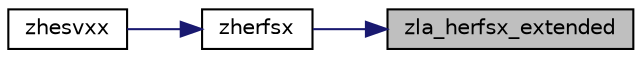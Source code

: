 digraph "zla_herfsx_extended"
{
 // LATEX_PDF_SIZE
  edge [fontname="Helvetica",fontsize="10",labelfontname="Helvetica",labelfontsize="10"];
  node [fontname="Helvetica",fontsize="10",shape=record];
  rankdir="RL";
  Node1 [label="zla_herfsx_extended",height=0.2,width=0.4,color="black", fillcolor="grey75", style="filled", fontcolor="black",tooltip="ZLA_HERFSX_EXTENDED improves the computed solution to a system of linear equations for Hermitian inde..."];
  Node1 -> Node2 [dir="back",color="midnightblue",fontsize="10",style="solid",fontname="Helvetica"];
  Node2 [label="zherfsx",height=0.2,width=0.4,color="black", fillcolor="white", style="filled",URL="$zherfsx_8f.html#aacc78ed5b9076f1580b0f754091fcc9e",tooltip="ZHERFSX"];
  Node2 -> Node3 [dir="back",color="midnightblue",fontsize="10",style="solid",fontname="Helvetica"];
  Node3 [label="zhesvxx",height=0.2,width=0.4,color="black", fillcolor="white", style="filled",URL="$zhesvxx_8f.html#ac88f65d92fcfb5322e83248322587782",tooltip="ZHESVXX computes the solution to system of linear equations A * X = B for HE matrices"];
}
